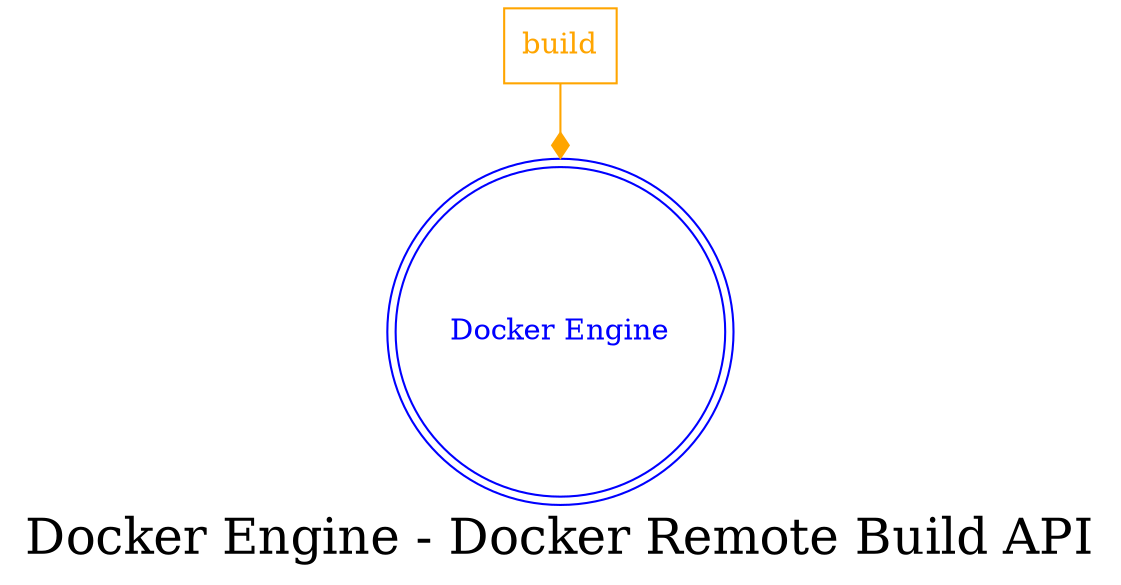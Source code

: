 digraph LexiconGraph {
graph[label="Docker Engine - Docker Remote Build API", fontsize=24]
splines=true
"Docker Engine" [color=blue, fontcolor=blue, shape=doublecircle]
"build" [color=orange, fontcolor=orange, shape=box]
"build" -> "Docker Engine" [color=orange, fontcolor=orange, arrowhead=diamond, arrowtail=none]
}

